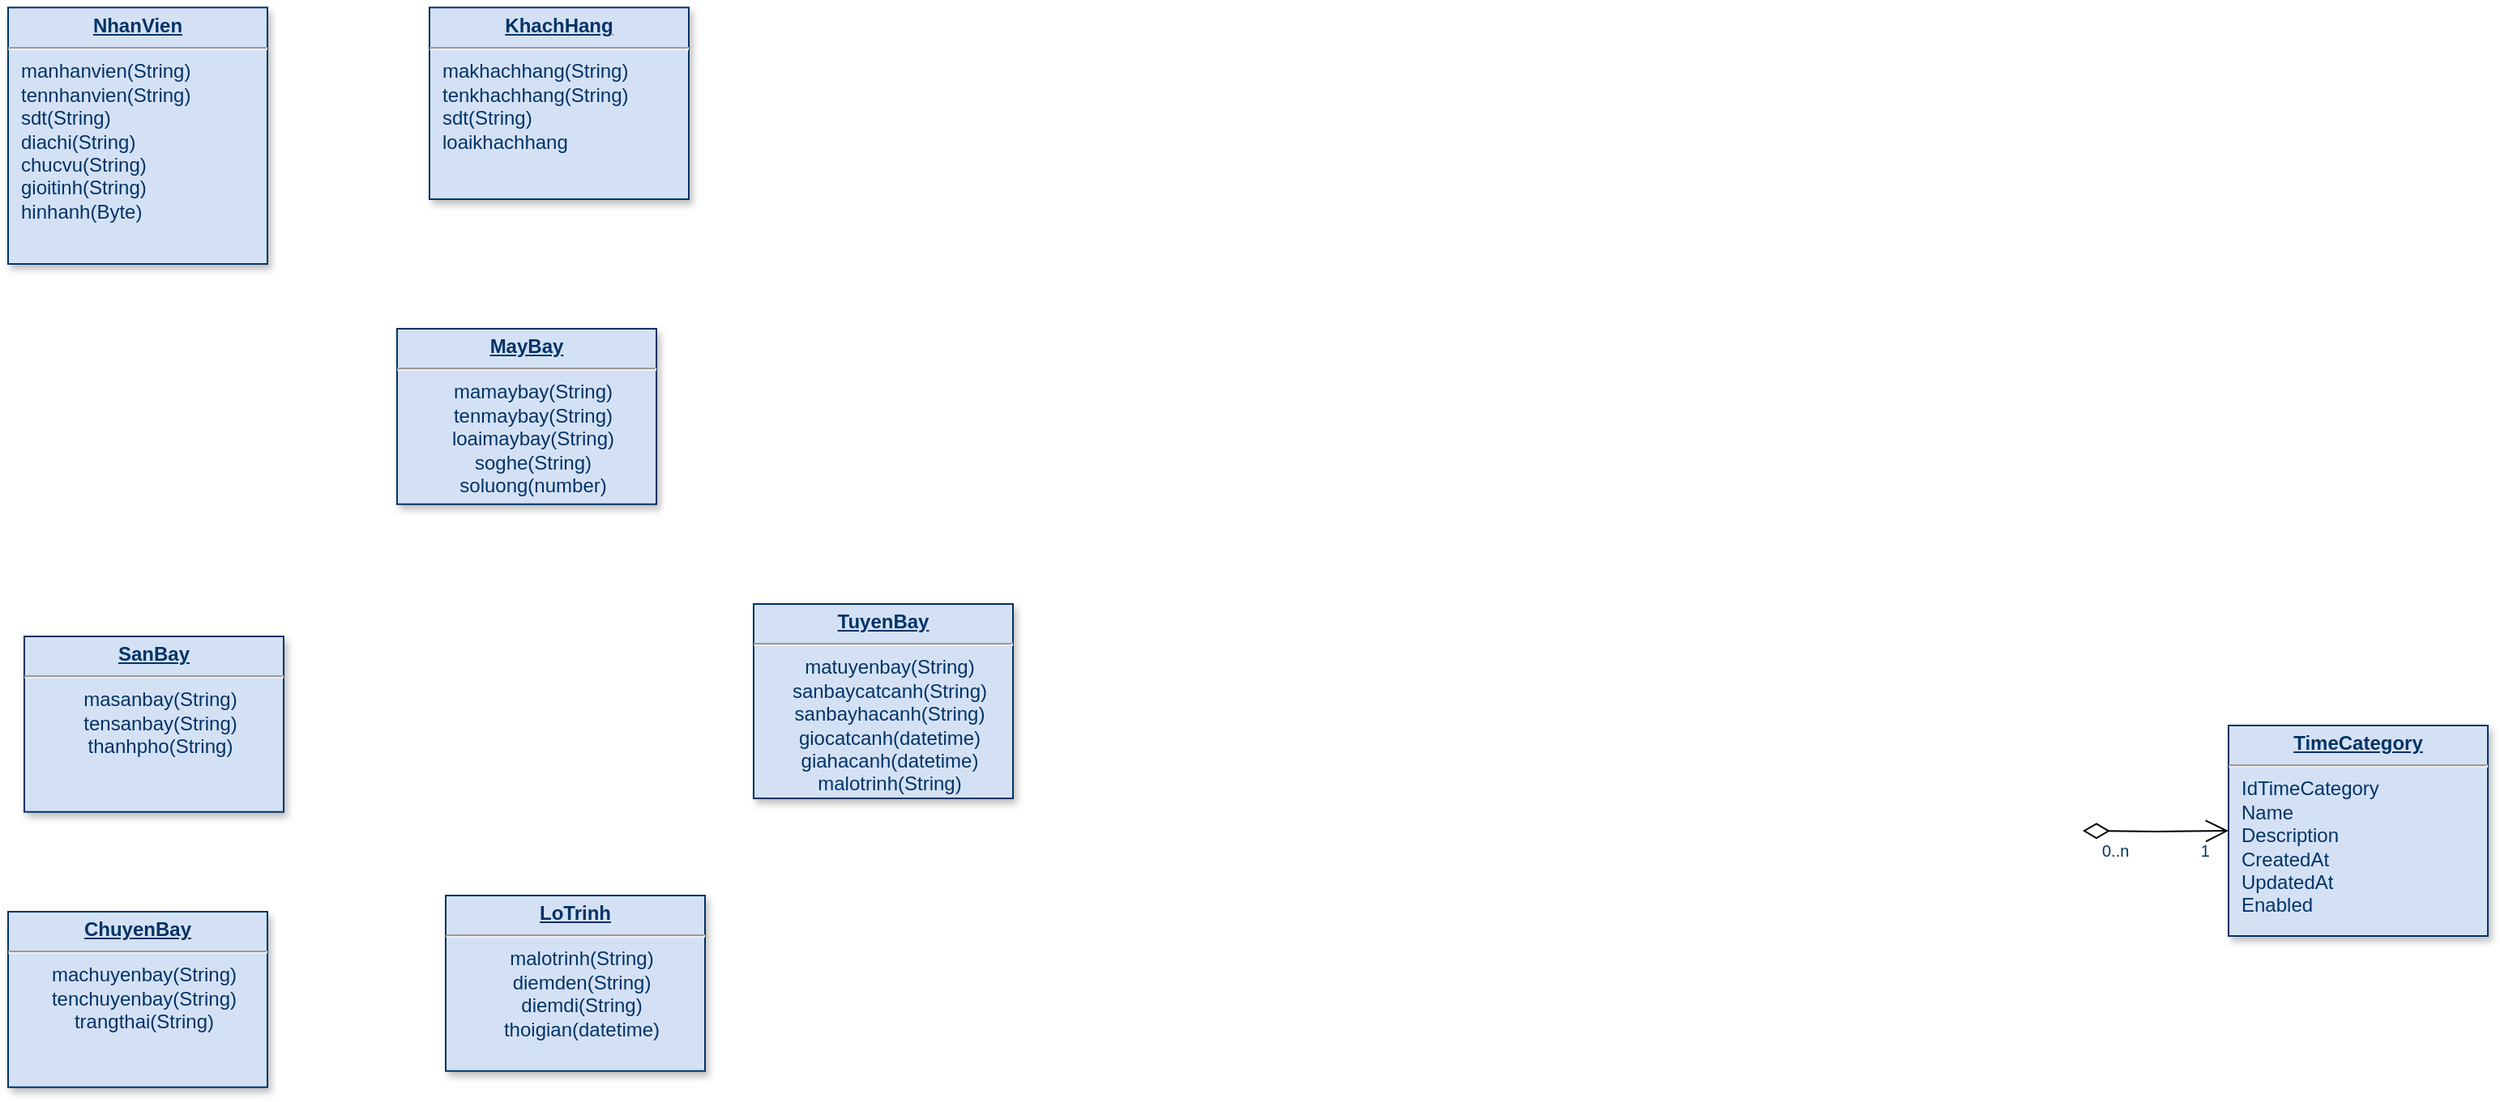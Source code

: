 <mxfile version="26.0.10">
  <diagram name="Page-1" id="efa7a0a1-bf9b-a30e-e6df-94a7791c09e9">
    <mxGraphModel dx="1400" dy="696" grid="1" gridSize="10" guides="1" tooltips="1" connect="1" arrows="1" fold="1" page="1" pageScale="1" pageWidth="826" pageHeight="1169" background="none" math="0" shadow="0">
      <root>
        <mxCell id="0" />
        <mxCell id="1" parent="0" />
        <mxCell id="19" value="&lt;p style=&quot;margin: 0px; margin-top: 4px; text-align: center; text-decoration: underline;&quot;&gt;&lt;b&gt;NhanVien&lt;/b&gt;&lt;/p&gt;&lt;hr&gt;&lt;p style=&quot;margin: 0px; margin-left: 8px;&quot;&gt;manhanvien(String)&lt;/p&gt;&lt;p style=&quot;margin: 0px; margin-left: 8px;&quot;&gt;tennhanvien(String)&lt;/p&gt;&lt;p style=&quot;margin: 0px; margin-left: 8px;&quot;&gt;sdt(String)&lt;/p&gt;&lt;p style=&quot;margin: 0px; margin-left: 8px;&quot;&gt;diachi(String)&lt;/p&gt;&lt;p style=&quot;margin: 0px; margin-left: 8px;&quot;&gt;chucvu(String)&lt;/p&gt;&lt;p style=&quot;margin: 0px; margin-left: 8px;&quot;&gt;gioitinh(String)&lt;/p&gt;&lt;p style=&quot;margin: 0px; margin-left: 8px;&quot;&gt;hinhanh(Byte)&lt;/p&gt;&lt;p style=&quot;margin: 0px; margin-left: 8px;&quot;&gt;&lt;br&gt;&lt;/p&gt;" style="verticalAlign=top;align=left;overflow=fill;fontSize=12;fontFamily=Helvetica;html=1;strokeColor=#003366;shadow=1;fillColor=#D4E1F5;fontColor=#003366" parent="1" vertex="1">
          <mxGeometry x="50" y="11.64" width="160" height="158.36" as="geometry" />
        </mxCell>
        <mxCell id="25" value="&lt;p style=&quot;margin: 4px 0px 0px; text-align: center;&quot;&gt;&lt;b&gt;&lt;u&gt;SanBay&lt;/u&gt;&lt;/b&gt;&lt;/p&gt;&lt;hr&gt;&lt;p style=&quot;text-align: center; margin: 0px 0px 0px 8px;&quot;&gt;masanbay(String)&lt;/p&gt;&lt;p style=&quot;text-align: center; margin: 0px 0px 0px 8px;&quot;&gt;tensanbay(String)&lt;/p&gt;&lt;p style=&quot;text-align: center; margin: 0px 0px 0px 8px;&quot;&gt;thanhpho(String)&lt;/p&gt;" style="verticalAlign=top;align=left;overflow=fill;fontSize=12;fontFamily=Helvetica;html=1;strokeColor=#003366;shadow=1;fillColor=#D4E1F5;fontColor=#003366" parent="1" vertex="1">
          <mxGeometry x="60" y="400" width="160" height="108.36" as="geometry" />
        </mxCell>
        <mxCell id="30" value="&lt;p style=&quot;margin: 0px; margin-top: 4px; text-align: center; text-decoration: underline;&quot;&gt;&lt;strong&gt;TimeCategory&lt;/strong&gt;&lt;/p&gt;&lt;hr /&gt;&lt;p style=&quot;margin: 0px; margin-left: 8px;&quot;&gt;IdTimeCategory&lt;/p&gt;&lt;p style=&quot;margin: 0px; margin-left: 8px;&quot;&gt;Name&lt;/p&gt;&lt;p style=&quot;margin: 0px; margin-left: 8px;&quot;&gt;Description&lt;/p&gt;&lt;p style=&quot;margin: 0px; margin-left: 8px;&quot;&gt;CreatedAt&lt;/p&gt;&lt;p style=&quot;margin: 0px; margin-left: 8px;&quot;&gt;UpdatedAt&lt;/p&gt;&lt;p style=&quot;margin: 0px; margin-left: 8px;&quot;&gt;Enabled&lt;/p&gt;" style="verticalAlign=top;align=left;overflow=fill;fontSize=12;fontFamily=Helvetica;html=1;strokeColor=#003366;shadow=1;fillColor=#D4E1F5;fontColor=#003366" parent="1" vertex="1">
          <mxGeometry x="1420.0" y="455.0" width="160" height="130" as="geometry" />
        </mxCell>
        <mxCell id="78" value="" style="endArrow=open;endSize=12;startArrow=diamondThin;startSize=14;startFill=0;edgeStyle=orthogonalEdgeStyle" parent="1" target="30" edge="1">
          <mxGeometry x="1309.36" y="540" as="geometry">
            <mxPoint x="1330" y="520.0" as="sourcePoint" />
            <mxPoint x="1469.36" y="540" as="targetPoint" />
          </mxGeometry>
        </mxCell>
        <mxCell id="79" value="0..n" style="resizable=0;align=left;verticalAlign=top;labelBackgroundColor=#ffffff;fontSize=10;strokeColor=#003366;shadow=1;fillColor=#D4E1F5;fontColor=#003366" parent="78" connectable="0" vertex="1">
          <mxGeometry x="-1" relative="1" as="geometry">
            <mxPoint x="10" as="offset" />
          </mxGeometry>
        </mxCell>
        <mxCell id="80" value="1" style="resizable=0;align=right;verticalAlign=top;labelBackgroundColor=#ffffff;fontSize=10;strokeColor=#003366;shadow=1;fillColor=#D4E1F5;fontColor=#003366" parent="78" connectable="0" vertex="1">
          <mxGeometry x="1" relative="1" as="geometry">
            <mxPoint x="-10" as="offset" />
          </mxGeometry>
        </mxCell>
        <mxCell id="N1kc17jL521bx2-5t7SE-114" value="&lt;p style=&quot;margin: 0px; margin-top: 4px; text-align: center; text-decoration: underline;&quot;&gt;&lt;b&gt;KhachHang&lt;/b&gt;&lt;/p&gt;&lt;hr&gt;&lt;p style=&quot;margin: 0px; margin-left: 8px;&quot;&gt;makhachhang(String)&lt;/p&gt;&lt;p style=&quot;margin: 0px; margin-left: 8px;&quot;&gt;tenkhachhang(String)&lt;/p&gt;&lt;p style=&quot;margin: 0px; margin-left: 8px;&quot;&gt;sdt(String)&lt;/p&gt;&lt;p style=&quot;margin: 0px; margin-left: 8px;&quot;&gt;loaikhachhang&lt;/p&gt;&lt;p style=&quot;margin: 0px; margin-left: 8px;&quot;&gt;&lt;br&gt;&lt;/p&gt;&lt;p style=&quot;margin: 0px; margin-left: 8px;&quot;&gt;&lt;br&gt;&lt;/p&gt;" style="verticalAlign=top;align=left;overflow=fill;fontSize=12;fontFamily=Helvetica;html=1;strokeColor=#003366;shadow=1;fillColor=#D4E1F5;fontColor=#003366" vertex="1" parent="1">
          <mxGeometry x="310" y="11.64" width="160" height="118.36" as="geometry" />
        </mxCell>
        <mxCell id="N1kc17jL521bx2-5t7SE-115" value="&lt;p style=&quot;margin: 4px 0px 0px; text-align: center;&quot;&gt;&lt;b&gt;&lt;u&gt;MayBay&lt;/u&gt;&lt;/b&gt;&lt;/p&gt;&lt;hr&gt;&lt;p style=&quot;text-align: center; margin: 0px 0px 0px 8px;&quot;&gt;mamaybay(String)&lt;/p&gt;&lt;p style=&quot;text-align: center; margin: 0px 0px 0px 8px;&quot;&gt;tenmaybay(String)&lt;/p&gt;&lt;p style=&quot;text-align: center; margin: 0px 0px 0px 8px;&quot;&gt;loaimaybay(String)&lt;/p&gt;&lt;p style=&quot;text-align: center; margin: 0px 0px 0px 8px;&quot;&gt;soghe(String)&lt;/p&gt;&lt;p style=&quot;text-align: center; margin: 0px 0px 0px 8px;&quot;&gt;soluong(number)&lt;/p&gt;" style="verticalAlign=top;align=left;overflow=fill;fontSize=12;fontFamily=Helvetica;html=1;strokeColor=#003366;shadow=1;fillColor=#D4E1F5;fontColor=#003366" vertex="1" parent="1">
          <mxGeometry x="290" y="210" width="160" height="108.36" as="geometry" />
        </mxCell>
        <mxCell id="N1kc17jL521bx2-5t7SE-116" value="&lt;p style=&quot;margin: 4px 0px 0px; text-align: center;&quot;&gt;&lt;b&gt;&lt;u&gt;LoTrinh&lt;/u&gt;&lt;/b&gt;&lt;/p&gt;&lt;hr&gt;&lt;p style=&quot;text-align: center; margin: 0px 0px 0px 8px;&quot;&gt;malotrinh(String)&lt;/p&gt;&lt;p style=&quot;text-align: center; margin: 0px 0px 0px 8px;&quot;&gt;diemden(String)&lt;/p&gt;&lt;p style=&quot;text-align: center; margin: 0px 0px 0px 8px;&quot;&gt;diemdi(String)&lt;/p&gt;&lt;p style=&quot;text-align: center; margin: 0px 0px 0px 8px;&quot;&gt;thoigian(datetime)&lt;/p&gt;" style="verticalAlign=top;align=left;overflow=fill;fontSize=12;fontFamily=Helvetica;html=1;strokeColor=#003366;shadow=1;fillColor=#D4E1F5;fontColor=#003366" vertex="1" parent="1">
          <mxGeometry x="320" y="560" width="160" height="108.36" as="geometry" />
        </mxCell>
        <mxCell id="N1kc17jL521bx2-5t7SE-117" value="&lt;p style=&quot;margin: 4px 0px 0px; text-align: center;&quot;&gt;&lt;b&gt;&lt;u&gt;ChuyenBay&lt;/u&gt;&lt;/b&gt;&lt;/p&gt;&lt;hr&gt;&lt;p style=&quot;text-align: center; margin: 0px 0px 0px 8px;&quot;&gt;machuyenbay(String)&lt;/p&gt;&lt;p style=&quot;text-align: center; margin: 0px 0px 0px 8px;&quot;&gt;tenchuyenbay(String)&lt;/p&gt;&lt;p style=&quot;text-align: center; margin: 0px 0px 0px 8px;&quot;&gt;trangthai(String)&lt;/p&gt;&lt;p style=&quot;text-align: center; margin: 0px 0px 0px 8px;&quot;&gt;&lt;br&gt;&lt;/p&gt;" style="verticalAlign=top;align=left;overflow=fill;fontSize=12;fontFamily=Helvetica;html=1;strokeColor=#003366;shadow=1;fillColor=#D4E1F5;fontColor=#003366" vertex="1" parent="1">
          <mxGeometry x="50" y="570" width="160" height="108.36" as="geometry" />
        </mxCell>
        <mxCell id="N1kc17jL521bx2-5t7SE-118" value="&lt;p style=&quot;margin: 4px 0px 0px; text-align: center;&quot;&gt;&lt;b&gt;&lt;u&gt;TuyenBay&lt;/u&gt;&lt;/b&gt;&lt;/p&gt;&lt;hr&gt;&lt;p style=&quot;text-align: center; margin: 0px 0px 0px 8px;&quot;&gt;matuyenbay(String)&lt;/p&gt;&lt;p style=&quot;text-align: center; margin: 0px 0px 0px 8px;&quot;&gt;sanbaycatcanh(String)&lt;/p&gt;&lt;p style=&quot;text-align: center; margin: 0px 0px 0px 8px;&quot;&gt;sanbayhacanh(String)&lt;/p&gt;&lt;p style=&quot;text-align: center; margin: 0px 0px 0px 8px;&quot;&gt;giocatcanh(datetime)&lt;/p&gt;&lt;p style=&quot;text-align: center; margin: 0px 0px 0px 8px;&quot;&gt;giahacanh(datetime)&lt;/p&gt;&lt;p style=&quot;text-align: center; margin: 0px 0px 0px 8px;&quot;&gt;malotrinh(String)&lt;/p&gt;&lt;p style=&quot;text-align: center; margin: 0px 0px 0px 8px;&quot;&gt;&lt;br&gt;&lt;/p&gt;" style="verticalAlign=top;align=left;overflow=fill;fontSize=12;fontFamily=Helvetica;html=1;strokeColor=#003366;shadow=1;fillColor=#D4E1F5;fontColor=#003366" vertex="1" parent="1">
          <mxGeometry x="510" y="380" width="160" height="120" as="geometry" />
        </mxCell>
      </root>
    </mxGraphModel>
  </diagram>
</mxfile>
